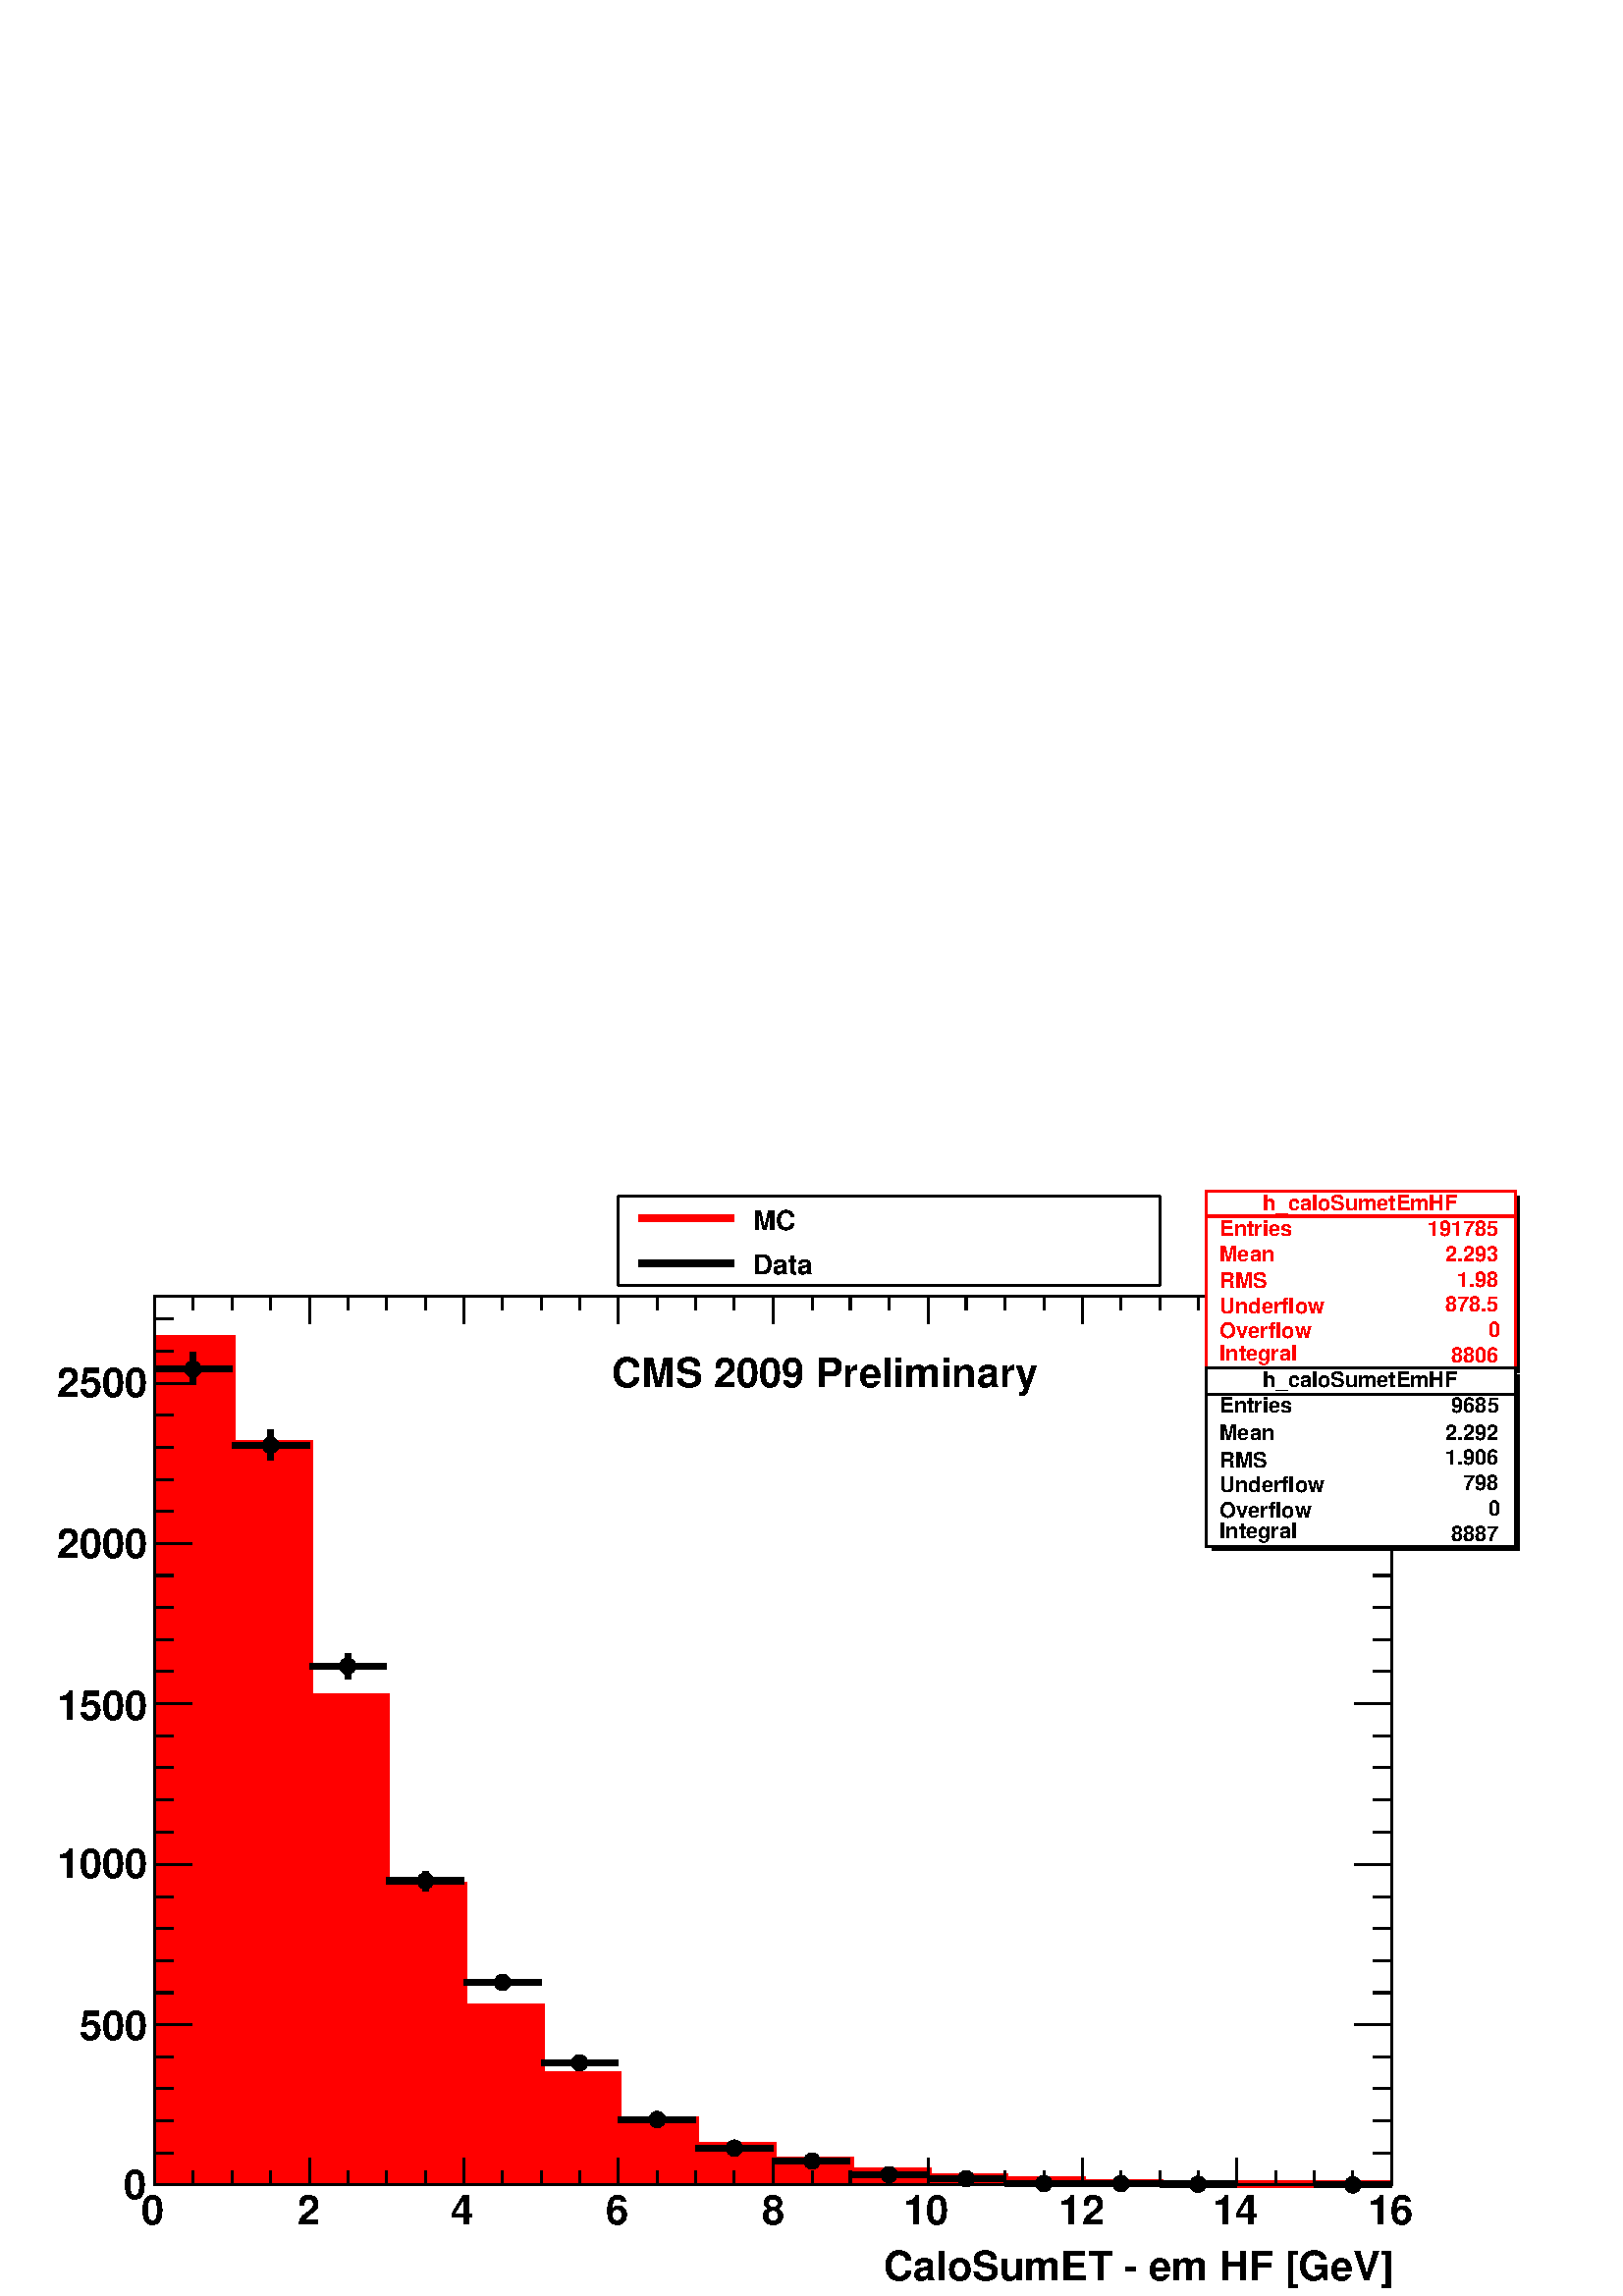 %!PS-Adobe-2.0 EPSF-2.0
%%BoundingBox:  0 0 567 407
%%EndComments
%%BeginProlog
80 dict begin
/s {stroke} def /l {lineto} def /m {moveto} def /t {translate} def
/sw {stringwidth} def /r {rotate} def /rl {roll}  def /R {repeat} def
/d {rlineto} def /rm {rmoveto} def /gr {grestore} def /f {eofill} def
/c {setrgbcolor} def /black {0 setgray} def /sd {setdash} def
/cl {closepath} def /sf {scalefont setfont} def /lw {setlinewidth} def
/box {m dup 0 exch d exch 0 d 0 exch neg d cl} def
/NC{systemdict begin initclip end}def/C{NC box clip newpath}def
/bl {box s} def /bf {box f} def /Y { 0 exch d} def /X { 0 d} def 
/mp {newpath /y exch def /x exch def} def
/side {[w .77 mul w .23 mul] .385 w mul sd w 0 l currentpoint t -144 r} def
/mr {mp x y w2 0 360 arc} def /m24 {mr s} def /m20 {mr f} def
/mb {mp x y w2 add m w2 neg 0 d 0 w neg d w 0 d 0 w d cl} def
/mt {mp x y w2 add m w2 neg w neg d w 0 d cl} def
/m21 {mb f} def /m25 {mb s} def /m22 {mt f} def /m26{mt s} def
/m23 {mp x y w2 sub m w2 w d w neg 0 d cl f} def
/m27 {mp x y w2 add m w3 neg w2 neg d w3 w2 neg d w3 w2 d cl s} def
/m28 {mp x w2 sub y w2 sub w3 add m w3 0 d  0 w3 neg d w3 0 d 0 w3 d w3 0 d  0 w3 d w3 neg 0 d 0 w3 d w3 neg 0 d
 0 w3 neg d w3 neg 0 d cl s } def
/m29 {mp gsave x w2 sub y w2 add w3 sub m currentpoint t
 4 {side} repeat cl fill gr} def
/m30 {mp gsave x w2 sub y w2 add w3 sub m currentpoint t
 4 {side} repeat cl s gr} def
/m31 {mp x y w2 sub m 0 w d x w2 sub y m w 0 d x w2 sub y w2 add m w w neg d x w2 sub y w2
 sub m w w d s} def
/m2 {mp x y w2 sub m 0 w d x w2 sub y m w 0 d s} def
/m5 {mp x w2 sub y w2 sub m w w d x w2 sub y w2 add m w w neg d s} def
/reEncode {exch findfont dup length dict begin {1 index /FID eq  {pop pop} {def} ifelse } forall /Encoding exch def currentdict end dup /FontName get exch definefont pop } def [/Times-Bold /Times-Italic /Times-BoldItalic /Helvetica
 /Helvetica-Oblique /Helvetica-Bold /Helvetica-BoldOblique /Courier /Courier-Oblique /Courier-Bold /Courier-BoldOblique /Times-Roman /AvantGarde-Book /AvantGarde-BookOblique /AvantGarde-Demi /AvantGarde-DemiOblique /Bookman-Demi
 /Bookman-DemiItalic /Bookman-Light /Bookman-LightItalic /Helvetica-Narrow /Helvetica-Narrow-Bold /Helvetica-Narrow-BoldOblique /Helvetica-Narrow-Oblique /NewCenturySchlbk-Roman /NewCenturySchlbk-Bold
 /NewCenturySchlbk-BoldItalic /NewCenturySchlbk-Italic /Palatino-Bold /Palatino-BoldItalic /Palatino-Italic /Palatino-Roman ] {ISOLatin1Encoding reEncode } forall
/oshow {gsave [] 0 sd true charpath stroke gr} def
/stwn { /fs exch def /fn exch def /text exch def fn findfont fs sf
 text sw pop xs add /xs exch def} def
/stwb { /fs exch def /fn exch def /nbas exch def /textf exch deftextf length /tlen exch def nbas tlen gt {/nbas tlendef} iffn findfont fs sf textf dup length nbas sub nbas getinterval sw
pop neg xs add /xs exch def} def
%%EndProlog
%%BeginSetup
%%EndSetup
newpath  gsave  .25 .25 scale  gsave  0 0 t black[  ] 0 sd 3 lw 1 1 1 c 2268 1630 0 0 bf black 1 1 1 c 1814 1304 227 163 bf black 1814 1304 227 163 bl 1 1 1 c 1814 1304 227 163 bf black 1814 1304 227 163 bl 1 0 0 c 9 lw black 3 lw 1 0 0 c 227 163 m
 1242 Y 113 X -155 Y 114 X -371 Y 113 X -277 Y 113 X -178 Y 114 X -100 Y 113 X -65 Y 113 X -38 Y 114 X -22 Y 113 X -15 Y 114 X -9 Y 113 X -5 Y 113 X -4 Y 114 X -1 Y 113 X -1 Y 227 X -1 Y f 9 lw 227 1405 m 113 X -155 Y 114 X -371 Y 113 X -277 Y 113 X
 -178 Y 114 X -100 Y 113 X -65 Y 113 X -38 Y 114 X -22 Y 113 X -15 Y 114 X -9 Y 113 X -5 Y 113 X -4 Y 114 X -1 Y 113 X -1 Y 227 X s black 3 lw 227 163 m 1814 X s
 gsave  2268 1630 0 0 C 1296 23 t 0 r /Helvetica-Bold findfont 59.827 sf 0 0 m (CaloSumET \255 em HF [GeV]) show NC gr  227 202 m -39 Y s 283 183 m -20 Y s 340 183 m -20 Y s 397 183 m -20 Y s 454 202 m -39 Y s 510 183 m -20 Y s 567 183 m -20 Y s
 624 183 m -20 Y s 680 202 m -39 Y s 737 183 m -20 Y s 794 183 m -20 Y s 850 183 m -20 Y s 907 202 m -39 Y s 964 183 m -20 Y s 1020 183 m -20 Y s 1077 183 m -20 Y s 1134 202 m -39 Y s 1191 183 m -20 Y s 1247 183 m -20 Y s 1304 183 m -20 Y s 1361 202
 m -39 Y s 1417 183 m -20 Y s 1474 183 m -20 Y s 1531 183 m -20 Y s 1587 202 m -39 Y s 1644 183 m -20 Y s 1701 183 m -20 Y s 1757 183 m -20 Y s 1814 202 m -39 Y s 1871 183 m -20 Y s 1928 183 m -20 Y s 1984 183 m -20 Y s 2041 202 m -39 Y s
 gsave  2268 1630 0 0 C 208 105 t 0 r /Helvetica-Bold findfont 59.827 sf 0 0 m (0) show NC gr 
 gsave  2268 1630 0 0 C 436 105 t 0 r /Helvetica-Bold findfont 59.827 sf 0 0 m (2) show NC gr 
 gsave  2268 1630 0 0 C 661 105 t 0 r /Helvetica-Bold findfont 59.827 sf 0 0 m (4) show NC gr 
 gsave  2268 1630 0 0 C 889 105 t 0 r /Helvetica-Bold findfont 59.827 sf 0 0 m (6) show NC gr 
 gsave  2268 1630 0 0 C 1117 105 t 0 r /Helvetica-Bold findfont 59.827 sf 0 0 m (8) show NC gr 
 gsave  2268 1630 0 0 C 1325 105 t 0 r /Helvetica-Bold findfont 59.827 sf 0 0 m (10) show NC gr 
 gsave  2268 1630 0 0 C 1553 105 t 0 r /Helvetica-Bold findfont 59.827 sf 0 0 m (12) show NC gr 
 gsave  2268 1630 0 0 C 1778 105 t 0 r /Helvetica-Bold findfont 59.827 sf 0 0 m (14) show NC gr 
 gsave  2268 1630 0 0 C 2006 105 t 0 r /Helvetica-Bold findfont 59.827 sf 0 0 m (16) show NC gr  227 1467 m 1814 X s 227 1427 m 40 Y s 283 1447 m 20 Y s 340 1447 m 20 Y s 397 1447 m 20 Y s 454 1427 m 40 Y s 510 1447 m 20 Y s 567 1447 m 20 Y s 624
 1447 m 20 Y s 680 1427 m 40 Y s 737 1447 m 20 Y s 794 1447 m 20 Y s 850 1447 m 20 Y s 907 1427 m 40 Y s 964 1447 m 20 Y s 1020 1447 m 20 Y s 1077 1447 m 20 Y s 1134 1427 m 40 Y s 1191 1447 m 20 Y s 1247 1447 m 20 Y s 1304 1447 m 20 Y s 1361 1427 m
 40 Y s 1417 1447 m 20 Y s 1474 1447 m 20 Y s 1531 1447 m 20 Y s 1587 1427 m 40 Y s 1644 1447 m 20 Y s 1701 1447 m 20 Y s 1757 1447 m 20 Y s 1814 1427 m 40 Y s 1871 1447 m 20 Y s 1928 1447 m 20 Y s 1984 1447 m 20 Y s 2041 1427 m 40 Y s 227 163 m
 1304 Y s 281 163 m -54 X s 254 210 m -27 X s 254 257 m -27 X s 254 304 m -27 X s 254 351 m -27 X s 281 398 m -54 X s 254 445 m -27 X s 254 492 m -27 X s 254 539 m -27 X s 254 586 m -27 X s 281 633 m -54 X s 254 680 m -27 X s 254 728 m -27 X s 254
 775 m -27 X s 254 822 m -27 X s 281 869 m -54 X s 254 916 m -27 X s 254 963 m -27 X s 254 1010 m -27 X s 254 1057 m -27 X s 281 1104 m -54 X s 254 1151 m -27 X s 254 1198 m -27 X s 254 1245 m -27 X s 254 1292 m -27 X s 281 1339 m -54 X s 281 1339 m
 -54 X s 254 1386 m -27 X s 254 1433 m -27 X s
 gsave  2268 1630 0 0 C 182 142 t 0 r /Helvetica-Bold findfont 59.827 sf 0 0 m (0) show NC gr 
 gsave  2268 1630 0 0 C 117 376 t 0 r /Helvetica-Bold findfont 59.827 sf 0 0 m (500) show NC gr 
 gsave  2268 1630 0 0 C 83 613 t 0 r /Helvetica-Bold findfont 59.827 sf 0 0 m (1000) show NC gr 
 gsave  2268 1630 0 0 C 83 846 t 0 r /Helvetica-Bold findfont 59.827 sf 0 0 m (1500) show NC gr 
 gsave  2268 1630 0 0 C 83 1083 t 0 r /Helvetica-Bold findfont 59.827 sf 0 0 m (2000) show NC gr 
 gsave  2268 1630 0 0 C 83 1319 t 0 r /Helvetica-Bold findfont 59.827 sf 0 0 m (2500) show NC gr  2041 163 m 1304 Y s 1987 163 m 54 X s 2014 210 m 27 X s 2014 257 m 27 X s 2014 304 m 27 X s 2014 351 m 27 X s 1987 398 m 54 X s 2014 445 m 27 X s 2014
 492 m 27 X s 2014 539 m 27 X s 2014 586 m 27 X s 1987 633 m 54 X s 2014 680 m 27 X s 2014 728 m 27 X s 2014 775 m 27 X s 2014 822 m 27 X s 1987 869 m 54 X s 2014 916 m 27 X s 2014 963 m 27 X s 2014 1010 m 27 X s 2014 1057 m 27 X s 1987 1104 m 54 X
 s 2014 1151 m 27 X s 2014 1198 m 27 X s 2014 1245 m 27 X s 2014 1292 m 27 X s 1987 1339 m 54 X s 1987 1339 m 54 X s 2014 1386 m 27 X s 2014 1433 m 27 X s 1 0 0 c 1 1 1 c 453 260 1769 1361 bf black 1777 1361 m -6 Y 451 X 258 Y -6 X -252 Y f 1 0 0 c
 1769 1361 m 260 Y 453 X -260 Y -453 X cl s 1 1 1 c black 1 0 0 c
 gsave  2268 1630 0 0 C 1852 1593 t 0 r /Helvetica-Bold findfont 31.338 sf 0 0 m (h_caloSumetEmHF) show NC gr  1769 1584 m 453 X s
 gsave  2268 1630 0 0 C 1789 1555 t 0 r /Helvetica-Bold findfont 31.338 sf 0 0 m (Entries ) show NC gr 
 gsave  2268 1630 0 0 C 2085 1555 t 0 r /Helvetica-Bold findfont 31.338 sf 0 0 m ( 191785) show NC gr 
 gsave  2268 1630 0 0 C 1789 1518 t 0 r /Helvetica-Bold findfont 31.338 sf 0 0 m (Mean  ) show NC gr 
 gsave  2268 1630 0 0 C 2102 1518 t 0 r /Helvetica-Bold findfont 31.338 sf 0 0 m (  2.293) show NC gr 
 gsave  2268 1630 0 0 C 1789 1479 t 0 r /Helvetica-Bold findfont 31.338 sf 0 0 m (RMS   ) show NC gr 
 gsave  2268 1630 0 0 C 2111 1481 t 0 r /Helvetica-Bold findfont 31.338 sf 0 0 m (   1.98) show NC gr 
 gsave  2268 1630 0 0 C 1789 1442 t 0 r /Helvetica-Bold findfont 31.338 sf 0 0 m (Underflow ) show NC gr 
 gsave  2268 1630 0 0 C 2102 1444 t 0 r /Helvetica-Bold findfont 31.338 sf 0 0 m (  878.5) show NC gr 
 gsave  2268 1630 0 0 C 1789 1405 t 0 r /Helvetica-Bold findfont 31.338 sf 0 0 m (Overflow  ) show NC gr 
 gsave  2268 1630 0 0 C 2131 1407 t 0 r /Helvetica-Bold findfont 31.338 sf 0 0 m (      0) show NC gr 
 gsave  2268 1630 0 0 C 1789 1373 t 0 r /Helvetica-Bold findfont 31.338 sf 0 0 m (Integral ) show NC gr 
 gsave  2268 1630 0 0 C 2102 1370 t 0 r /Helvetica-Bold findfont 31.338 sf 0 0 m (   8806) show NC gr  black 9 lw 1 1 1 c black 283 1337 m 12 Y s 283 1372 m 12 Y s 227 1360 m 45 X s 295 1360 m 45 X s 3 lw /w 24
 def /w2 {w 2 div} def /w3 {w 3 div} def 283 1360 m20 9 lw 397 1226 m 11 Y s 397 1260 m 11 Y s 340 1248 m 45 X s 408 1248 m 46 X s 3 lw 397 1248 m20 9 lw 510 905 m 7 Y s 510 935 m 8 Y s 454 924 m 45 X s 522 924 m 45 X s 3 lw 510 924 m20 9 lw 624 594
 m 4 Y s 624 620 m 3 Y s 567 609 m 45 X s 635 609 m 45 X s 3 lw 624 609 m20 9 lw 737 448 m 1 Y s 737 472 m s 680 460 m 46 X s 748 460 m 46 X s 3 lw 737 460 m20 9 lw 794 342 m 45 X s 862 342 m 45 X s 3 lw 850 342 m20 9 lw 907 259 m 45 X s 975 259 m
 45 X s 3 lw 964 259 m20 9 lw 1020 217 m 46 X s 1089 217 m 45 X s 3 lw 1077 217 m20 9 lw 1134 198 m 45 X s 1202 198 m 45 X s 3 lw 1191 198 m20 9 lw 1247 178 m 46 X s 1315 178 m 46 X s 3 lw 1304 178 m20 9 lw 1361 172 m 45 X s 1429 172 m 45 X s 3 lw
 1417 172 m20 9 lw 1474 165 m 45 X s 1542 165 m 45 X s 3 lw 1531 165 m20 9 lw 1587 165 m 46 X s 1655 165 m 46 X s 3 lw 1644 165 m20 9 lw 1701 164 m 45 X s 1769 164 m 45 X s 3 lw 1757 164 m20 9 lw 1928 163 m 45 X s 1996 163 m 45 X s 3 lw 1984 163 m20
 9 lw 3 lw 1 1 1 c 453 261 1769 1100 bf black 1777 1100 m -6 Y 451 X 258 Y -6 X -252 Y f 1769 1100 m 261 Y 453 X -261 Y -453 X cl s 1 1 1 c black
 gsave  2268 1630 0 0 C 1852 1333 t 0 r /Helvetica-Bold findfont 31.338 sf 0 0 m (h_caloSumetEmHF) show NC gr  1769 1323 m 453 X s
 gsave  2268 1630 0 0 C 1789 1296 t 0 r /Helvetica-Bold findfont 31.338 sf 0 0 m (Entries ) show NC gr 
 gsave  2268 1630 0 0 C 2120 1296 t 0 r /Helvetica-Bold findfont 31.338 sf 0 0 m ( 9685) show NC gr 
 gsave  2268 1630 0 0 C 1789 1256 t 0 r /Helvetica-Bold findfont 31.338 sf 0 0 m (Mean  ) show NC gr 
 gsave  2268 1630 0 0 C 2102 1256 t 0 r /Helvetica-Bold findfont 31.338 sf 0 0 m (  2.292) show NC gr 
 gsave  2268 1630 0 0 C 1789 1216 t 0 r /Helvetica-Bold findfont 31.338 sf 0 0 m (RMS   ) show NC gr 
 gsave  2268 1630 0 0 C 2102 1219 t 0 r /Helvetica-Bold findfont 31.338 sf 0 0 m (  1.906) show NC gr 
 gsave  2268 1630 0 0 C 1789 1179 t 0 r /Helvetica-Bold findfont 31.338 sf 0 0 m (Underflow ) show NC gr 
 gsave  2268 1630 0 0 C 2111 1182 t 0 r /Helvetica-Bold findfont 31.338 sf 0 0 m (    798) show NC gr 
 gsave  2268 1630 0 0 C 1789 1142 t 0 r /Helvetica-Bold findfont 31.338 sf 0 0 m (Overflow  ) show NC gr 
 gsave  2268 1630 0 0 C 2131 1145 t 0 r /Helvetica-Bold findfont 31.338 sf 0 0 m (      0) show NC gr 
 gsave  2268 1630 0 0 C 1789 1111 t 0 r /Helvetica-Bold findfont 31.338 sf 0 0 m (Integral ) show NC gr 
 gsave  2268 1630 0 0 C 2102 1108 t 0 r /Helvetica-Bold findfont 31.338 sf 0 0 m (   8887) show NC gr  1 1 1 c 453 261 1769 1100 bf black 1777 1100 m -6 Y 451 X 258 Y -6 X -252 Y f 1769 1100 m 261 Y 453 X -261 Y -453 X cl s 1 1 1 c black
 gsave  2268 1630 0 0 C 1852 1333 t 0 r /Helvetica-Bold findfont 31.338 sf 0 0 m (h_caloSumetEmHF) show NC gr  1769 1323 m 453 X s
 gsave  2268 1630 0 0 C 1789 1296 t 0 r /Helvetica-Bold findfont 31.338 sf 0 0 m (Entries ) show NC gr 
 gsave  2268 1630 0 0 C 2120 1296 t 0 r /Helvetica-Bold findfont 31.338 sf 0 0 m ( 9685) show NC gr 
 gsave  2268 1630 0 0 C 1789 1256 t 0 r /Helvetica-Bold findfont 31.338 sf 0 0 m (Mean  ) show NC gr 
 gsave  2268 1630 0 0 C 2102 1256 t 0 r /Helvetica-Bold findfont 31.338 sf 0 0 m (  2.292) show NC gr 
 gsave  2268 1630 0 0 C 1789 1216 t 0 r /Helvetica-Bold findfont 31.338 sf 0 0 m (RMS   ) show NC gr 
 gsave  2268 1630 0 0 C 2102 1219 t 0 r /Helvetica-Bold findfont 31.338 sf 0 0 m (  1.906) show NC gr 
 gsave  2268 1630 0 0 C 1789 1179 t 0 r /Helvetica-Bold findfont 31.338 sf 0 0 m (Underflow ) show NC gr 
 gsave  2268 1630 0 0 C 2111 1182 t 0 r /Helvetica-Bold findfont 31.338 sf 0 0 m (    798) show NC gr 
 gsave  2268 1630 0 0 C 1789 1142 t 0 r /Helvetica-Bold findfont 31.338 sf 0 0 m (Overflow  ) show NC gr 
 gsave  2268 1630 0 0 C 2131 1145 t 0 r /Helvetica-Bold findfont 31.338 sf 0 0 m (      0) show NC gr 
 gsave  2268 1630 0 0 C 1789 1111 t 0 r /Helvetica-Bold findfont 31.338 sf 0 0 m (Integral ) show NC gr 
 gsave  2268 1630 0 0 C 2102 1108 t 0 r /Helvetica-Bold findfont 31.338 sf 0 0 m (   8887) show NC gr  1 1 1 c 794 130 907 1483 bf black 907 1483 m 794 X s 1701 1483 m 130 Y s 1701 1613 m -794 X s 907 1613 m -130 Y s
 gsave  2268 1630 0 0 C 1105 1564 t 0 r /Helvetica-Bold findfont 39.885 sf 0 0 m (MC) show NC gr  1 0 0 c 9 lw 937 1581 m 139 X s black
 gsave  2268 1630 0 0 C 1105 1499 t 0 r /Helvetica-Bold findfont 39.885 sf 0 0 m (Data) show NC gr  937 1515 m 139 X s
 gsave  2268 1630 0 0 C 897 1333 t 0 r /Helvetica-Bold findfont 59.827 sf 0 0 m (CMS 2009 Preliminary) show NC gr 
 gr  gr 
showpage
end
%%EOF
